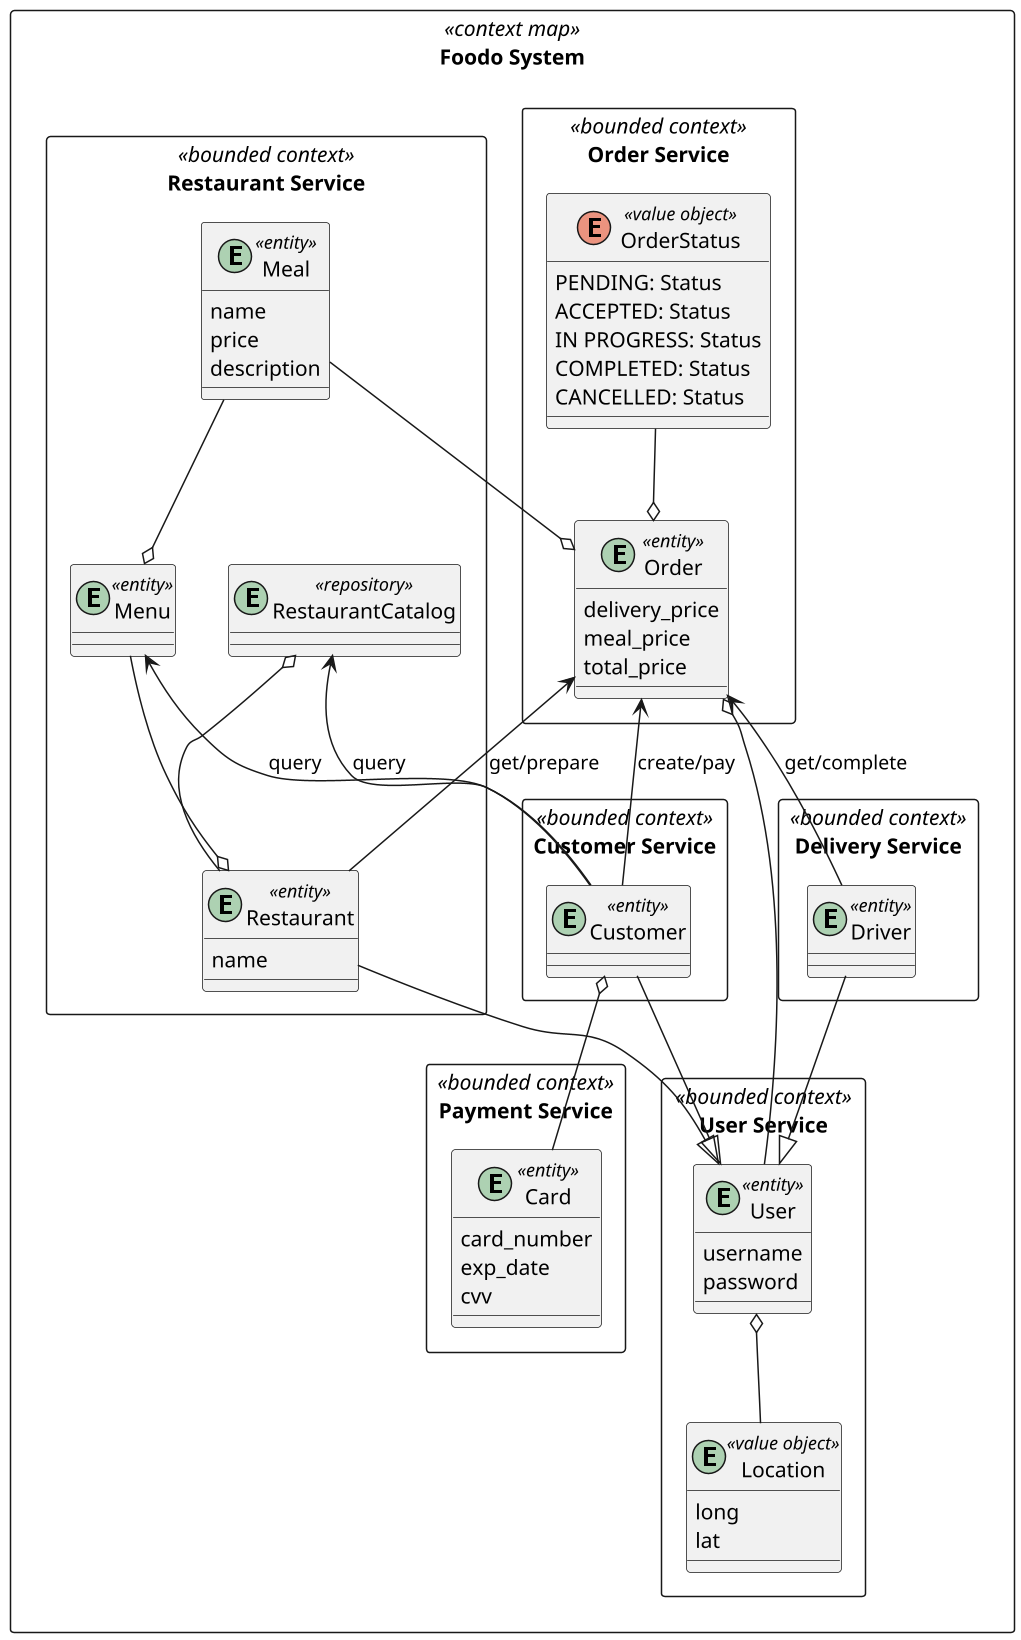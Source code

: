 @startuml
scale 1.5
skinparam shadowing false

rectangle "Foodo System" as FoodoSystem <<context map>> {

  rectangle "User Service" <<bounded context>> {
  
    entity User <<entity>> {
        username
        password
    }
    
    entity Location <<value object>> {
        long
        lat
    }
    
  }

  rectangle "Customer Service" as CutomerServiceFoodo <<bounded context>> {
  
    entity Customer <<entity>> {}
    
   }

  rectangle "Delivery Service" as DeliveryServiceFoodo <<bounded context>> {
  
    entity Driver <<entity>> {}
    
  }


  rectangle "Order Service" as OrderServiceFoodo <<bounded context>> {
  
    entity Order <<entity>> {
        delivery_price
        meal_price
        total_price
    }
    
    enum OrderStatus <<value object>> {
     PENDING: Status
     ACCEPTED: Status
     IN PROGRESS: Status
     COMPLETED: Status
     CANCELLED: Status
    }
    
  }

  rectangle "Payment Service" as PaymentServiceFoodo <<bounded context>> {
  
    entity Card <<entity>> {
        card_number
        exp_date
        cvv
    }

  }
  rectangle "Restaurant Service" as RestaurantServiceFoodo <<bounded context>> {
  
    entity RestaurantCatalog <<repository>> {}
    
    entity Meal <<entity>> {
        name
        price
        description
    }

    entity Menu <<entity>> {}

    entity Restaurant <<entity>> {
        name
    }
    
  }

  Customer --|> User
  Driver --|> User
  Restaurant --|> User
  User o-- Location
  Meal --o Menu
  Menu --o Restaurant
  Order <-- Customer : create/pay
  Order <-- Driver : get/complete
  Order <-- Restaurant : get/prepare
  OrderStatus --o Order
  Meal --o Order
  Customer o-- Card
  RestaurantCatalog o-- Restaurant
  Menu <-- Customer : query
  RestaurantCatalog <-- Customer : query
  Order o-- User
}
@enduml
